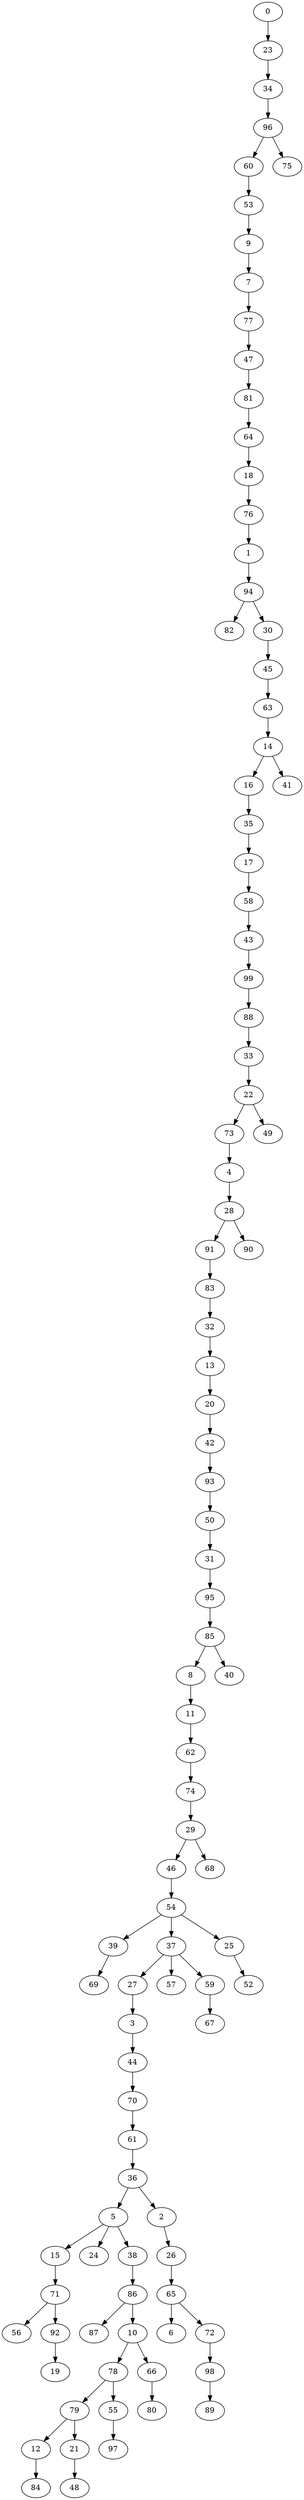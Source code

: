 digraph {
	0 [label=0]
	23 [label=23]
	34 [label=34]
	96 [label=96]
	60 [label=60]
	53 [label=53]
	9 [label=9]
	7 [label=7]
	77 [label=77]
	47 [label=47]
	81 [label=81]
	64 [label=64]
	18 [label=18]
	76 [label=76]
	1 [label=1]
	94 [label=94]
	82 [label=82]
	30 [label=30]
	45 [label=45]
	63 [label=63]
	14 [label=14]
	16 [label=16]
	35 [label=35]
	17 [label=17]
	58 [label=58]
	43 [label=43]
	99 [label=99]
	88 [label=88]
	33 [label=33]
	22 [label=22]
	73 [label=73]
	4 [label=4]
	28 [label=28]
	91 [label=91]
	83 [label=83]
	32 [label=32]
	13 [label=13]
	20 [label=20]
	42 [label=42]
	93 [label=93]
	50 [label=50]
	31 [label=31]
	95 [label=95]
	85 [label=85]
	8 [label=8]
	11 [label=11]
	62 [label=62]
	74 [label=74]
	29 [label=29]
	46 [label=46]
	54 [label=54]
	39 [label=39]
	69 [label=69]
	37 [label=37]
	27 [label=27]
	3 [label=3]
	44 [label=44]
	70 [label=70]
	61 [label=61]
	36 [label=36]
	5 [label=5]
	15 [label=15]
	71 [label=71]
	56 [label=56]
	92 [label=92]
	19 [label=19]
	24 [label=24]
	38 [label=38]
	86 [label=86]
	87 [label=87]
	10 [label=10]
	78 [label=78]
	79 [label=79]
	12 [label=12]
	84 [label=84]
	21 [label=21]
	48 [label=48]
	55 [label=55]
	97 [label=97]
	66 [label=66]
	80 [label=80]
	2 [label=2]
	26 [label=26]
	65 [label=65]
	6 [label=6]
	72 [label=72]
	98 [label=98]
	89 [label=89]
	57 [label=57]
	59 [label=59]
	67 [label=67]
	25 [label=25]
	52 [label=52]
	68 [label=68]
	40 [label=40]
	90 [label=90]
	49 [label=49]
	41 [label=41]
	75 [label=75]
	0 -> 23
	23 -> 34
	34 -> 96
	96 -> 60
	60 -> 53
	53 -> 9
	9 -> 7
	7 -> 77
	77 -> 47
	47 -> 81
	81 -> 64
	64 -> 18
	18 -> 76
	76 -> 1
	1 -> 94
	94 -> 82
	94 -> 30
	30 -> 45
	45 -> 63
	63 -> 14
	14 -> 16
	16 -> 35
	35 -> 17
	17 -> 58
	58 -> 43
	43 -> 99
	99 -> 88
	88 -> 33
	33 -> 22
	22 -> 73
	73 -> 4
	4 -> 28
	28 -> 91
	91 -> 83
	83 -> 32
	32 -> 13
	13 -> 20
	20 -> 42
	42 -> 93
	93 -> 50
	50 -> 31
	31 -> 95
	95 -> 85
	85 -> 8
	8 -> 11
	11 -> 62
	62 -> 74
	74 -> 29
	29 -> 46
	46 -> 54
	54 -> 39
	39 -> 69
	54 -> 37
	37 -> 27
	27 -> 3
	3 -> 44
	44 -> 70
	70 -> 61
	61 -> 36
	36 -> 5
	5 -> 15
	15 -> 71
	71 -> 56
	71 -> 92
	92 -> 19
	5 -> 24
	5 -> 38
	38 -> 86
	86 -> 87
	86 -> 10
	10 -> 78
	78 -> 79
	79 -> 12
	12 -> 84
	79 -> 21
	21 -> 48
	78 -> 55
	55 -> 97
	10 -> 66
	66 -> 80
	36 -> 2
	2 -> 26
	26 -> 65
	65 -> 6
	65 -> 72
	72 -> 98
	98 -> 89
	37 -> 57
	37 -> 59
	59 -> 67
	54 -> 25
	25 -> 52
	29 -> 68
	85 -> 40
	28 -> 90
	22 -> 49
	14 -> 41
	96 -> 75
}
